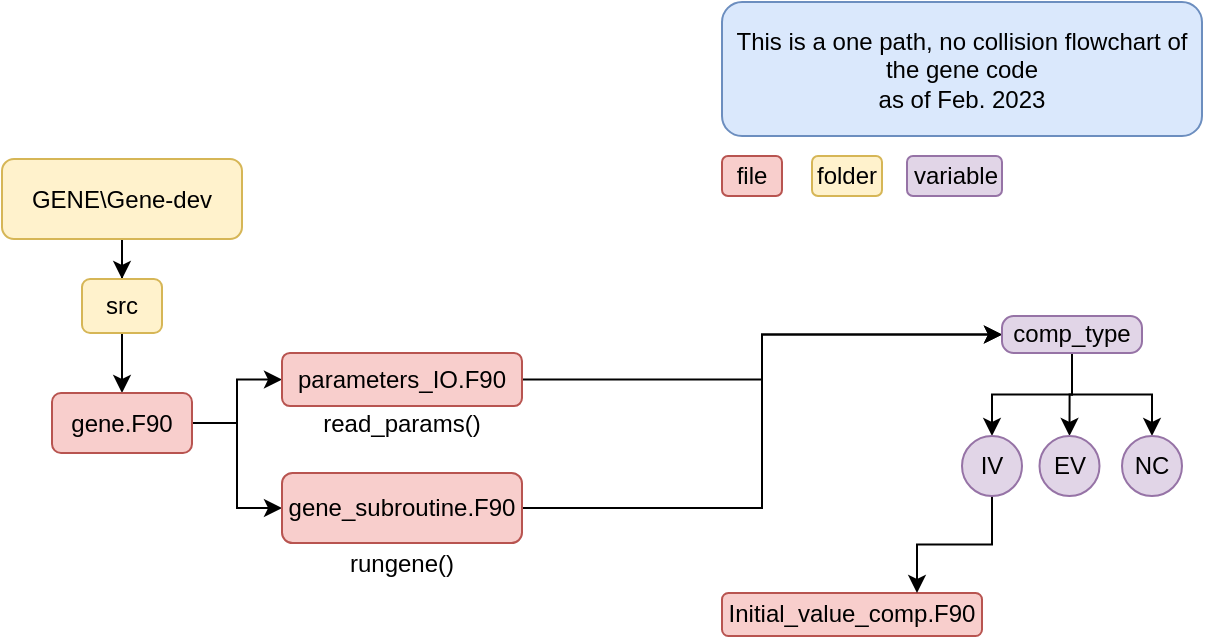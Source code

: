 <mxfile version="20.8.23" type="github">
  <diagram name="Page-1" id="ZjWq9D-UZQMC2w3Mq_BJ">
    <mxGraphModel dx="1432" dy="824" grid="1" gridSize="10" guides="1" tooltips="1" connect="1" arrows="1" fold="1" page="1" pageScale="1" pageWidth="850" pageHeight="1100" math="0" shadow="0">
      <root>
        <mxCell id="0" />
        <mxCell id="1" parent="0" />
        <mxCell id="-MUfhITEFtD4r3xJnVdF-1" style="edgeStyle=orthogonalEdgeStyle;rounded=0;orthogonalLoop=1;jettySize=auto;html=1;exitX=0.5;exitY=1;exitDx=0;exitDy=0;" edge="1" parent="1" source="-MUfhITEFtD4r3xJnVdF-2" target="-MUfhITEFtD4r3xJnVdF-13">
          <mxGeometry relative="1" as="geometry" />
        </mxCell>
        <mxCell id="-MUfhITEFtD4r3xJnVdF-2" value="GENE\Gene-dev" style="rounded=1;whiteSpace=wrap;html=1;fontSize=12;glass=0;strokeWidth=1;shadow=0;fillColor=#fff2cc;strokeColor=#d6b656;" vertex="1" parent="1">
          <mxGeometry x="200" y="81.5" width="120" height="40" as="geometry" />
        </mxCell>
        <mxCell id="-MUfhITEFtD4r3xJnVdF-12" style="edgeStyle=orthogonalEdgeStyle;rounded=0;orthogonalLoop=1;jettySize=auto;html=1;" edge="1" parent="1" source="-MUfhITEFtD4r3xJnVdF-13" target="-MUfhITEFtD4r3xJnVdF-15">
          <mxGeometry relative="1" as="geometry" />
        </mxCell>
        <mxCell id="-MUfhITEFtD4r3xJnVdF-13" value="src" style="rounded=1;whiteSpace=wrap;html=1;fillColor=#fff2cc;strokeColor=#d6b656;" vertex="1" parent="1">
          <mxGeometry x="240" y="141.5" width="40" height="27" as="geometry" />
        </mxCell>
        <mxCell id="-MUfhITEFtD4r3xJnVdF-14" value="" style="edgeStyle=orthogonalEdgeStyle;rounded=0;orthogonalLoop=1;jettySize=auto;html=1;entryX=0;entryY=0.5;entryDx=0;entryDy=0;" edge="1" parent="1" source="-MUfhITEFtD4r3xJnVdF-15" target="-MUfhITEFtD4r3xJnVdF-16">
          <mxGeometry relative="1" as="geometry" />
        </mxCell>
        <mxCell id="-MUfhITEFtD4r3xJnVdF-24" style="edgeStyle=orthogonalEdgeStyle;rounded=0;orthogonalLoop=1;jettySize=auto;html=1;entryX=0;entryY=0.5;entryDx=0;entryDy=0;" edge="1" parent="1" source="-MUfhITEFtD4r3xJnVdF-15" target="-MUfhITEFtD4r3xJnVdF-17">
          <mxGeometry relative="1" as="geometry" />
        </mxCell>
        <mxCell id="-MUfhITEFtD4r3xJnVdF-15" value="gene.F90" style="rounded=1;whiteSpace=wrap;html=1;fillColor=#f8cecc;strokeColor=#b85450;" vertex="1" parent="1">
          <mxGeometry x="225" y="198.5" width="70" height="30" as="geometry" />
        </mxCell>
        <mxCell id="-MUfhITEFtD4r3xJnVdF-45" style="edgeStyle=orthogonalEdgeStyle;rounded=0;orthogonalLoop=1;jettySize=auto;html=1;entryX=0;entryY=0.5;entryDx=0;entryDy=0;" edge="1" parent="1" source="-MUfhITEFtD4r3xJnVdF-16" target="-MUfhITEFtD4r3xJnVdF-29">
          <mxGeometry relative="1" as="geometry" />
        </mxCell>
        <mxCell id="-MUfhITEFtD4r3xJnVdF-16" value="gene_subroutine.F90" style="rounded=1;whiteSpace=wrap;html=1;fillColor=#f8cecc;strokeColor=#b85450;" vertex="1" parent="1">
          <mxGeometry x="340" y="238.5" width="120" height="35" as="geometry" />
        </mxCell>
        <mxCell id="-MUfhITEFtD4r3xJnVdF-43" style="edgeStyle=orthogonalEdgeStyle;rounded=0;orthogonalLoop=1;jettySize=auto;html=1;entryX=0;entryY=0.5;entryDx=0;entryDy=0;" edge="1" parent="1" source="-MUfhITEFtD4r3xJnVdF-17" target="-MUfhITEFtD4r3xJnVdF-29">
          <mxGeometry relative="1" as="geometry" />
        </mxCell>
        <mxCell id="-MUfhITEFtD4r3xJnVdF-17" value="&lt;div&gt;parameters_IO.F90&lt;/div&gt;" style="rounded=1;whiteSpace=wrap;html=1;fillColor=#f8cecc;strokeColor=#b85450;" vertex="1" parent="1">
          <mxGeometry x="340" y="178.5" width="120" height="26.5" as="geometry" />
        </mxCell>
        <mxCell id="-MUfhITEFtD4r3xJnVdF-18" value="Initial_value_comp.F90" style="rounded=1;whiteSpace=wrap;html=1;fillColor=#f8cecc;strokeColor=#b85450;" vertex="1" parent="1">
          <mxGeometry x="560" y="298.5" width="130" height="21.5" as="geometry" />
        </mxCell>
        <mxCell id="-MUfhITEFtD4r3xJnVdF-20" value="file" style="rounded=1;whiteSpace=wrap;html=1;fillColor=#f8cecc;strokeColor=#b85450;" vertex="1" parent="1">
          <mxGeometry x="560" y="80" width="30" height="20" as="geometry" />
        </mxCell>
        <mxCell id="-MUfhITEFtD4r3xJnVdF-21" value="&lt;div&gt;This is a one path, no collision flowchart of the gene code&lt;/div&gt;&lt;div&gt;as of Feb. 2023&lt;br&gt;&lt;/div&gt;" style="rounded=1;whiteSpace=wrap;html=1;fillColor=#dae8fc;strokeColor=#6c8ebf;" vertex="1" parent="1">
          <mxGeometry x="560" y="3" width="240" height="67" as="geometry" />
        </mxCell>
        <mxCell id="-MUfhITEFtD4r3xJnVdF-22" value="rungene()" style="text;html=1;strokeColor=none;fillColor=none;align=center;verticalAlign=middle;whiteSpace=wrap;rounded=0;" vertex="1" parent="1">
          <mxGeometry x="370" y="268.5" width="60" height="30" as="geometry" />
        </mxCell>
        <mxCell id="-MUfhITEFtD4r3xJnVdF-23" value="read_params()" style="text;html=1;strokeColor=none;fillColor=none;align=center;verticalAlign=middle;whiteSpace=wrap;rounded=0;" vertex="1" parent="1">
          <mxGeometry x="355" y="198.5" width="90" height="30" as="geometry" />
        </mxCell>
        <mxCell id="-MUfhITEFtD4r3xJnVdF-25" value="folder" style="rounded=1;whiteSpace=wrap;html=1;fillColor=#fff2cc;strokeColor=#d6b656;" vertex="1" parent="1">
          <mxGeometry x="605" y="80" width="35" height="20" as="geometry" />
        </mxCell>
        <mxCell id="-MUfhITEFtD4r3xJnVdF-28" value="variable" style="rounded=1;whiteSpace=wrap;html=1;fillColor=#e1d5e7;strokeColor=#9673a6;" vertex="1" parent="1">
          <mxGeometry x="652.5" y="80" width="47.5" height="20" as="geometry" />
        </mxCell>
        <mxCell id="-MUfhITEFtD4r3xJnVdF-38" style="edgeStyle=orthogonalEdgeStyle;rounded=0;orthogonalLoop=1;jettySize=auto;html=1;" edge="1" parent="1" source="-MUfhITEFtD4r3xJnVdF-29" target="-MUfhITEFtD4r3xJnVdF-31">
          <mxGeometry relative="1" as="geometry" />
        </mxCell>
        <mxCell id="-MUfhITEFtD4r3xJnVdF-40" style="edgeStyle=orthogonalEdgeStyle;rounded=0;orthogonalLoop=1;jettySize=auto;html=1;entryX=0.5;entryY=0;entryDx=0;entryDy=0;" edge="1" parent="1" source="-MUfhITEFtD4r3xJnVdF-29" target="-MUfhITEFtD4r3xJnVdF-33">
          <mxGeometry relative="1" as="geometry" />
        </mxCell>
        <mxCell id="-MUfhITEFtD4r3xJnVdF-41" style="edgeStyle=orthogonalEdgeStyle;rounded=0;orthogonalLoop=1;jettySize=auto;html=1;" edge="1" parent="1" source="-MUfhITEFtD4r3xJnVdF-29" target="-MUfhITEFtD4r3xJnVdF-32">
          <mxGeometry relative="1" as="geometry" />
        </mxCell>
        <mxCell id="-MUfhITEFtD4r3xJnVdF-29" value="comp_type" style="rounded=1;whiteSpace=wrap;html=1;fillColor=#e1d5e7;strokeColor=#9673a6;arcSize=32;" vertex="1" parent="1">
          <mxGeometry x="700" y="160" width="70" height="18.5" as="geometry" />
        </mxCell>
        <mxCell id="-MUfhITEFtD4r3xJnVdF-44" style="edgeStyle=orthogonalEdgeStyle;rounded=0;orthogonalLoop=1;jettySize=auto;html=1;entryX=0.75;entryY=0;entryDx=0;entryDy=0;" edge="1" parent="1" source="-MUfhITEFtD4r3xJnVdF-31" target="-MUfhITEFtD4r3xJnVdF-18">
          <mxGeometry relative="1" as="geometry" />
        </mxCell>
        <mxCell id="-MUfhITEFtD4r3xJnVdF-31" value="IV" style="ellipse;whiteSpace=wrap;html=1;aspect=fixed;fillColor=#e1d5e7;strokeColor=#9673a6;" vertex="1" parent="1">
          <mxGeometry x="680" y="220" width="30" height="30" as="geometry" />
        </mxCell>
        <mxCell id="-MUfhITEFtD4r3xJnVdF-32" value="NC" style="ellipse;whiteSpace=wrap;html=1;aspect=fixed;fillColor=#e1d5e7;strokeColor=#9673a6;" vertex="1" parent="1">
          <mxGeometry x="760" y="220" width="30" height="30" as="geometry" />
        </mxCell>
        <mxCell id="-MUfhITEFtD4r3xJnVdF-33" value="EV" style="ellipse;whiteSpace=wrap;html=1;aspect=fixed;fillColor=#e1d5e7;strokeColor=#9673a6;" vertex="1" parent="1">
          <mxGeometry x="718.75" y="220" width="30" height="30" as="geometry" />
        </mxCell>
      </root>
    </mxGraphModel>
  </diagram>
</mxfile>
